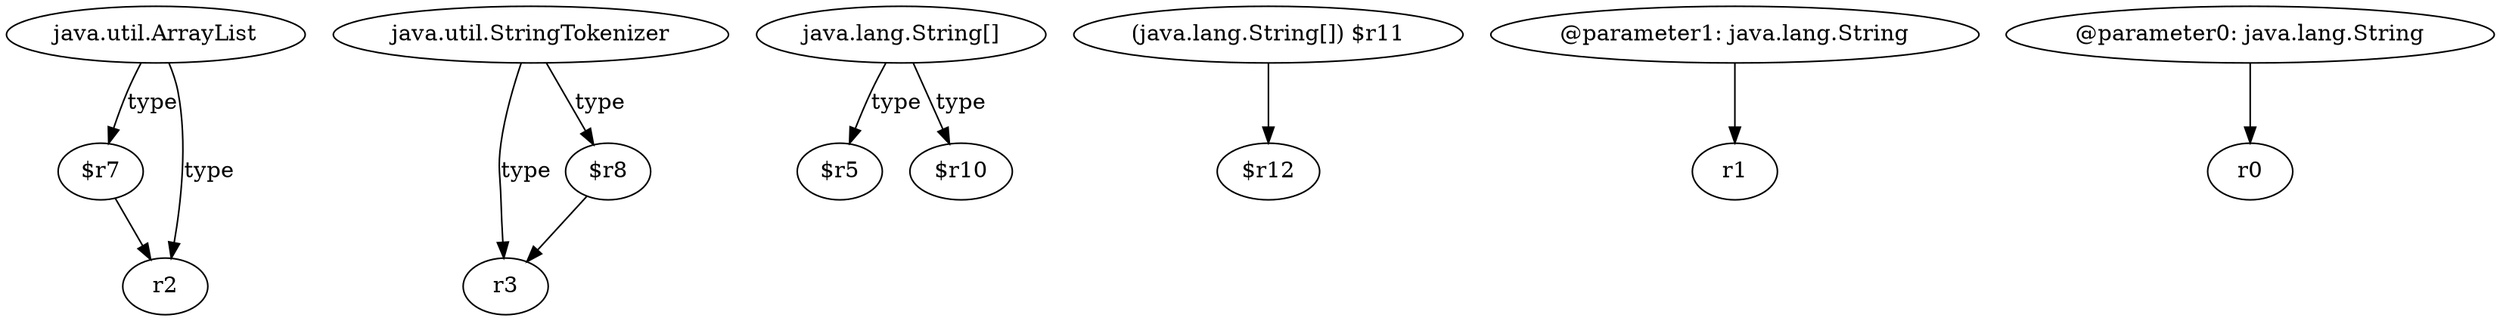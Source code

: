 digraph g {
0[label="$r7"]
1[label="r2"]
0->1[label=""]
2[label="java.util.StringTokenizer"]
3[label="r3"]
2->3[label="type"]
4[label="java.lang.String[]"]
5[label="$r5"]
4->5[label="type"]
6[label="$r8"]
6->3[label=""]
7[label="(java.lang.String[]) $r11"]
8[label="$r12"]
7->8[label=""]
9[label="@parameter1: java.lang.String"]
10[label="r1"]
9->10[label=""]
11[label="@parameter0: java.lang.String"]
12[label="r0"]
11->12[label=""]
13[label="$r10"]
4->13[label="type"]
14[label="java.util.ArrayList"]
14->0[label="type"]
2->6[label="type"]
14->1[label="type"]
}